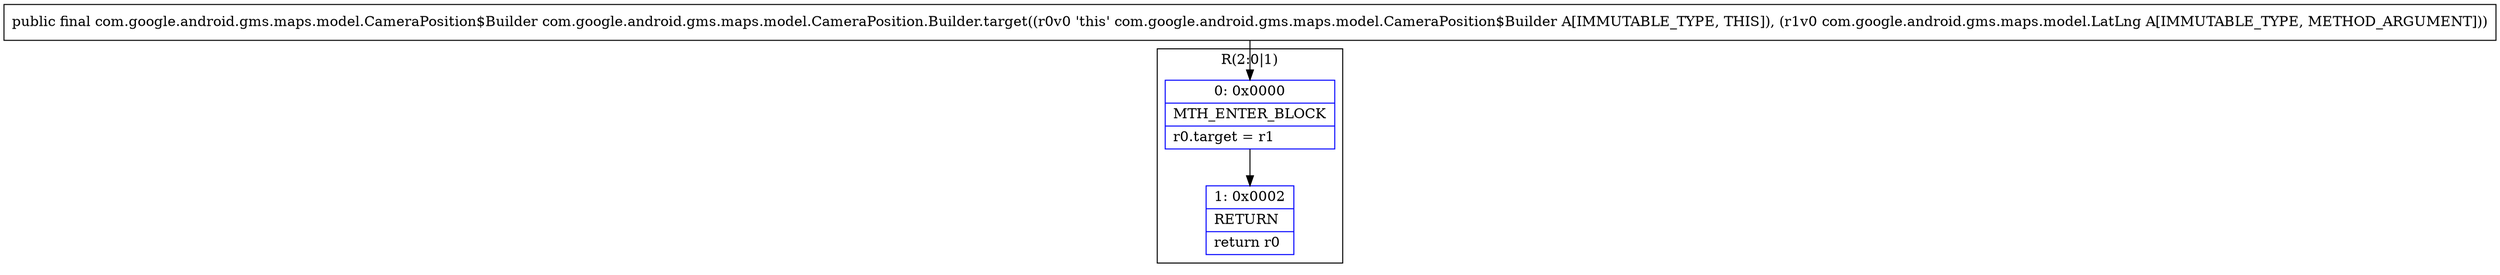digraph "CFG forcom.google.android.gms.maps.model.CameraPosition.Builder.target(Lcom\/google\/android\/gms\/maps\/model\/LatLng;)Lcom\/google\/android\/gms\/maps\/model\/CameraPosition$Builder;" {
subgraph cluster_Region_1426589559 {
label = "R(2:0|1)";
node [shape=record,color=blue];
Node_0 [shape=record,label="{0\:\ 0x0000|MTH_ENTER_BLOCK\l|r0.target = r1\l}"];
Node_1 [shape=record,label="{1\:\ 0x0002|RETURN\l|return r0\l}"];
}
MethodNode[shape=record,label="{public final com.google.android.gms.maps.model.CameraPosition$Builder com.google.android.gms.maps.model.CameraPosition.Builder.target((r0v0 'this' com.google.android.gms.maps.model.CameraPosition$Builder A[IMMUTABLE_TYPE, THIS]), (r1v0 com.google.android.gms.maps.model.LatLng A[IMMUTABLE_TYPE, METHOD_ARGUMENT])) }"];
MethodNode -> Node_0;
Node_0 -> Node_1;
}

